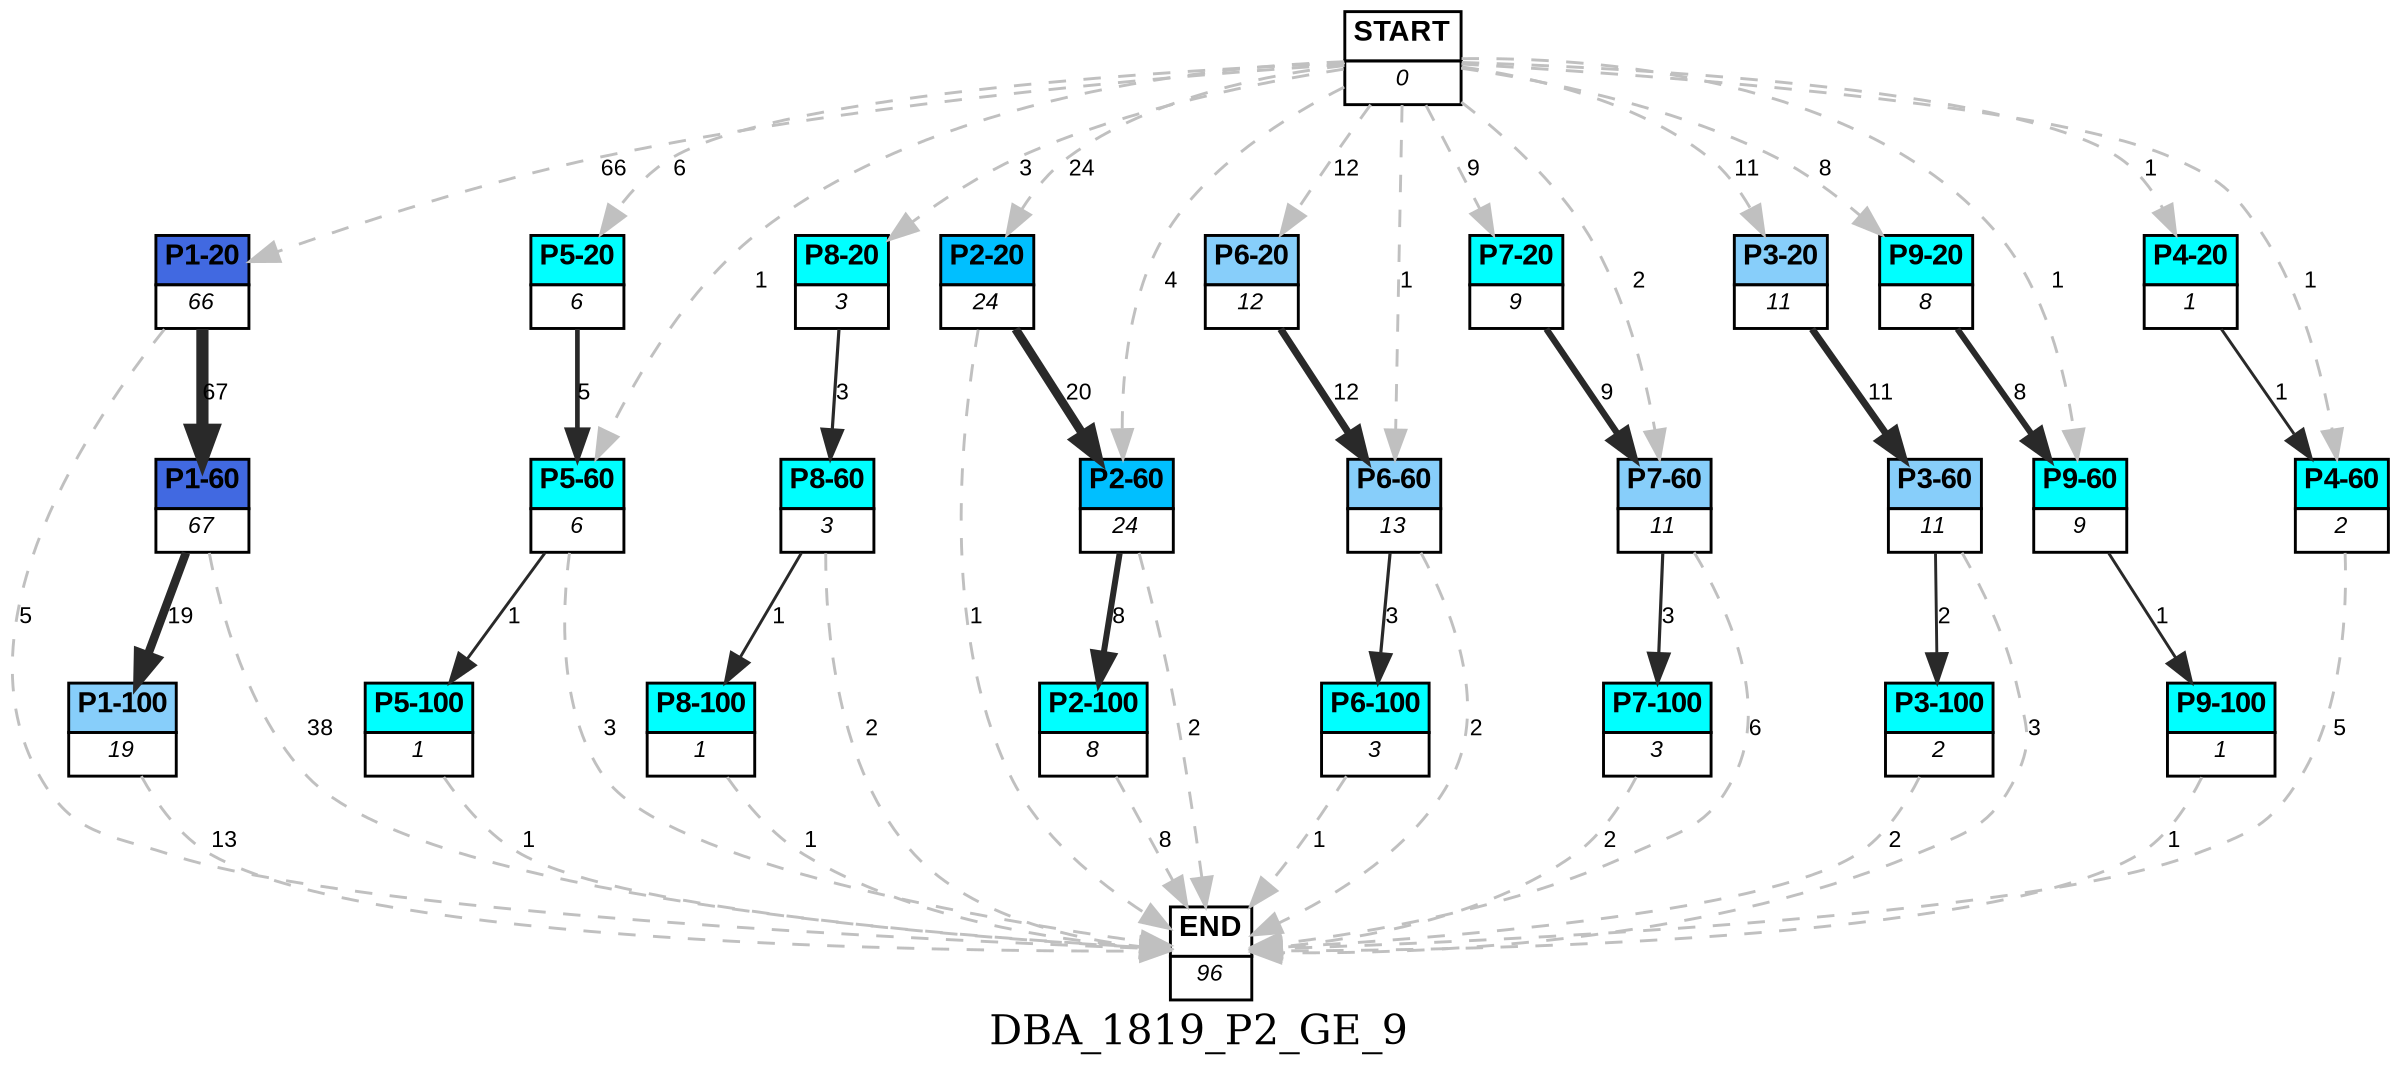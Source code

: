 digraph DBA_1819_P2_GE_9 {
	label=DBA_1819_P2_GE_9;
	dpi = 150
	size="16,11!";
	margin = 0;
"START" [shape=plain, label=<<table border="0" cellborder="1" cellspacing="0"><tr><td bgcolor="white"><FONT face="Arial" POINT-SIZE="10"><b>START</b></FONT></td></tr><tr><td bgcolor="white"><FONT face="Arial" POINT-SIZE="8"><i>0</i></FONT></td></tr></table>>]

"P1-20" [shape=plain, label=<<table border="0" cellborder="1" cellspacing="0"><tr><td bgcolor="royalblue"><FONT face="Arial" POINT-SIZE="10"><b>P1-20</b></FONT></td></tr><tr><td bgcolor="white"><FONT face="Arial" POINT-SIZE="8"><i>66</i></FONT></td></tr></table>>]

"P1-60" [shape=plain, label=<<table border="0" cellborder="1" cellspacing="0"><tr><td bgcolor="royalblue"><FONT face="Arial" POINT-SIZE="10"><b>P1-60</b></FONT></td></tr><tr><td bgcolor="white"><FONT face="Arial" POINT-SIZE="8"><i>67</i></FONT></td></tr></table>>]

"P5-20" [shape=plain, label=<<table border="0" cellborder="1" cellspacing="0"><tr><td bgcolor="aqua"><FONT face="Arial" POINT-SIZE="10"><b>P5-20</b></FONT></td></tr><tr><td bgcolor="white"><FONT face="Arial" POINT-SIZE="8"><i>6</i></FONT></td></tr></table>>]

"P5-60" [shape=plain, label=<<table border="0" cellborder="1" cellspacing="0"><tr><td bgcolor="aqua"><FONT face="Arial" POINT-SIZE="10"><b>P5-60</b></FONT></td></tr><tr><td bgcolor="white"><FONT face="Arial" POINT-SIZE="8"><i>6</i></FONT></td></tr></table>>]

"P8-20" [shape=plain, label=<<table border="0" cellborder="1" cellspacing="0"><tr><td bgcolor="aqua"><FONT face="Arial" POINT-SIZE="10"><b>P8-20</b></FONT></td></tr><tr><td bgcolor="white"><FONT face="Arial" POINT-SIZE="8"><i>3</i></FONT></td></tr></table>>]

"P8-60" [shape=plain, label=<<table border="0" cellborder="1" cellspacing="0"><tr><td bgcolor="aqua"><FONT face="Arial" POINT-SIZE="10"><b>P8-60</b></FONT></td></tr><tr><td bgcolor="white"><FONT face="Arial" POINT-SIZE="8"><i>3</i></FONT></td></tr></table>>]

"P2-20" [shape=plain, label=<<table border="0" cellborder="1" cellspacing="0"><tr><td bgcolor="deepskyblue"><FONT face="Arial" POINT-SIZE="10"><b>P2-20</b></FONT></td></tr><tr><td bgcolor="white"><FONT face="Arial" POINT-SIZE="8"><i>24</i></FONT></td></tr></table>>]

"P2-60" [shape=plain, label=<<table border="0" cellborder="1" cellspacing="0"><tr><td bgcolor="deepskyblue"><FONT face="Arial" POINT-SIZE="10"><b>P2-60</b></FONT></td></tr><tr><td bgcolor="white"><FONT face="Arial" POINT-SIZE="8"><i>24</i></FONT></td></tr></table>>]

"P6-20" [shape=plain, label=<<table border="0" cellborder="1" cellspacing="0"><tr><td bgcolor="lightskyblue"><FONT face="Arial" POINT-SIZE="10"><b>P6-20</b></FONT></td></tr><tr><td bgcolor="white"><FONT face="Arial" POINT-SIZE="8"><i>12</i></FONT></td></tr></table>>]

"P6-60" [shape=plain, label=<<table border="0" cellborder="1" cellspacing="0"><tr><td bgcolor="lightskyblue"><FONT face="Arial" POINT-SIZE="10"><b>P6-60</b></FONT></td></tr><tr><td bgcolor="white"><FONT face="Arial" POINT-SIZE="8"><i>13</i></FONT></td></tr></table>>]

"P1-100" [shape=plain, label=<<table border="0" cellborder="1" cellspacing="0"><tr><td bgcolor="lightskyblue"><FONT face="Arial" POINT-SIZE="10"><b>P1-100</b></FONT></td></tr><tr><td bgcolor="white"><FONT face="Arial" POINT-SIZE="8"><i>19</i></FONT></td></tr></table>>]

"P7-20" [shape=plain, label=<<table border="0" cellborder="1" cellspacing="0"><tr><td bgcolor="aqua"><FONT face="Arial" POINT-SIZE="10"><b>P7-20</b></FONT></td></tr><tr><td bgcolor="white"><FONT face="Arial" POINT-SIZE="8"><i>9</i></FONT></td></tr></table>>]

"P7-60" [shape=plain, label=<<table border="0" cellborder="1" cellspacing="0"><tr><td bgcolor="lightskyblue"><FONT face="Arial" POINT-SIZE="10"><b>P7-60</b></FONT></td></tr><tr><td bgcolor="white"><FONT face="Arial" POINT-SIZE="8"><i>11</i></FONT></td></tr></table>>]

"P3-20" [shape=plain, label=<<table border="0" cellborder="1" cellspacing="0"><tr><td bgcolor="lightskyblue"><FONT face="Arial" POINT-SIZE="10"><b>P3-20</b></FONT></td></tr><tr><td bgcolor="white"><FONT face="Arial" POINT-SIZE="8"><i>11</i></FONT></td></tr></table>>]

"P3-60" [shape=plain, label=<<table border="0" cellborder="1" cellspacing="0"><tr><td bgcolor="lightskyblue"><FONT face="Arial" POINT-SIZE="10"><b>P3-60</b></FONT></td></tr><tr><td bgcolor="white"><FONT face="Arial" POINT-SIZE="8"><i>11</i></FONT></td></tr></table>>]

"P9-20" [shape=plain, label=<<table border="0" cellborder="1" cellspacing="0"><tr><td bgcolor="aqua"><FONT face="Arial" POINT-SIZE="10"><b>P9-20</b></FONT></td></tr><tr><td bgcolor="white"><FONT face="Arial" POINT-SIZE="8"><i>8</i></FONT></td></tr></table>>]

"P9-60" [shape=plain, label=<<table border="0" cellborder="1" cellspacing="0"><tr><td bgcolor="aqua"><FONT face="Arial" POINT-SIZE="10"><b>P9-60</b></FONT></td></tr><tr><td bgcolor="white"><FONT face="Arial" POINT-SIZE="8"><i>9</i></FONT></td></tr></table>>]

"P2-100" [shape=plain, label=<<table border="0" cellborder="1" cellspacing="0"><tr><td bgcolor="aqua"><FONT face="Arial" POINT-SIZE="10"><b>P2-100</b></FONT></td></tr><tr><td bgcolor="white"><FONT face="Arial" POINT-SIZE="8"><i>8</i></FONT></td></tr></table>>]

"P4-20" [shape=plain, label=<<table border="0" cellborder="1" cellspacing="0"><tr><td bgcolor="aqua"><FONT face="Arial" POINT-SIZE="10"><b>P4-20</b></FONT></td></tr><tr><td bgcolor="white"><FONT face="Arial" POINT-SIZE="8"><i>1</i></FONT></td></tr></table>>]

"P4-60" [shape=plain, label=<<table border="0" cellborder="1" cellspacing="0"><tr><td bgcolor="aqua"><FONT face="Arial" POINT-SIZE="10"><b>P4-60</b></FONT></td></tr><tr><td bgcolor="white"><FONT face="Arial" POINT-SIZE="8"><i>2</i></FONT></td></tr></table>>]

"P7-100" [shape=plain, label=<<table border="0" cellborder="1" cellspacing="0"><tr><td bgcolor="aqua"><FONT face="Arial" POINT-SIZE="10"><b>P7-100</b></FONT></td></tr><tr><td bgcolor="white"><FONT face="Arial" POINT-SIZE="8"><i>3</i></FONT></td></tr></table>>]

"P6-100" [shape=plain, label=<<table border="0" cellborder="1" cellspacing="0"><tr><td bgcolor="aqua"><FONT face="Arial" POINT-SIZE="10"><b>P6-100</b></FONT></td></tr><tr><td bgcolor="white"><FONT face="Arial" POINT-SIZE="8"><i>3</i></FONT></td></tr></table>>]

"P3-100" [shape=plain, label=<<table border="0" cellborder="1" cellspacing="0"><tr><td bgcolor="aqua"><FONT face="Arial" POINT-SIZE="10"><b>P3-100</b></FONT></td></tr><tr><td bgcolor="white"><FONT face="Arial" POINT-SIZE="8"><i>2</i></FONT></td></tr></table>>]

"P5-100" [shape=plain, label=<<table border="0" cellborder="1" cellspacing="0"><tr><td bgcolor="aqua"><FONT face="Arial" POINT-SIZE="10"><b>P5-100</b></FONT></td></tr><tr><td bgcolor="white"><FONT face="Arial" POINT-SIZE="8"><i>1</i></FONT></td></tr></table>>]

"P8-100" [shape=plain, label=<<table border="0" cellborder="1" cellspacing="0"><tr><td bgcolor="aqua"><FONT face="Arial" POINT-SIZE="10"><b>P8-100</b></FONT></td></tr><tr><td bgcolor="white"><FONT face="Arial" POINT-SIZE="8"><i>1</i></FONT></td></tr></table>>]

"P9-100" [shape=plain, label=<<table border="0" cellborder="1" cellspacing="0"><tr><td bgcolor="aqua"><FONT face="Arial" POINT-SIZE="10"><b>P9-100</b></FONT></td></tr><tr><td bgcolor="white"><FONT face="Arial" POINT-SIZE="8"><i>1</i></FONT></td></tr></table>>]

"END" [shape=plain, label=<<table border="0" cellborder="1" cellspacing="0"><tr><td bgcolor="white"><FONT face="Arial" POINT-SIZE="10"><b>END</b></FONT></td></tr><tr><td bgcolor="white"><FONT face="Arial" POINT-SIZE="8"><i>96</i></FONT></td></tr></table>>]

"START" -> "P1-20" [ style = dashed color=grey label ="66" labelfloat=false fontname="Arial" fontsize=8]

"START" -> "P5-20" [ style = dashed color=grey label ="6" labelfloat=false fontname="Arial" fontsize=8]

"START" -> "P5-60" [ style = dashed color=grey label ="1" labelfloat=false fontname="Arial" fontsize=8]

"START" -> "P8-20" [ style = dashed color=grey label ="3" labelfloat=false fontname="Arial" fontsize=8]

"START" -> "P2-20" [ style = dashed color=grey label ="24" labelfloat=false fontname="Arial" fontsize=8]

"START" -> "P2-60" [ style = dashed color=grey label ="4" labelfloat=false fontname="Arial" fontsize=8]

"START" -> "P6-20" [ style = dashed color=grey label ="12" labelfloat=false fontname="Arial" fontsize=8]

"START" -> "P6-60" [ style = dashed color=grey label ="1" labelfloat=false fontname="Arial" fontsize=8]

"START" -> "P7-20" [ style = dashed color=grey label ="9" labelfloat=false fontname="Arial" fontsize=8]

"START" -> "P7-60" [ style = dashed color=grey label ="2" labelfloat=false fontname="Arial" fontsize=8]

"START" -> "P3-20" [ style = dashed color=grey label ="11" labelfloat=false fontname="Arial" fontsize=8]

"START" -> "P9-20" [ style = dashed color=grey label ="8" labelfloat=false fontname="Arial" fontsize=8]

"START" -> "P9-60" [ style = dashed color=grey label ="1" labelfloat=false fontname="Arial" fontsize=8]

"START" -> "P4-20" [ style = dashed color=grey label ="1" labelfloat=false fontname="Arial" fontsize=8]

"START" -> "P4-60" [ style = dashed color=grey label ="1" labelfloat=false fontname="Arial" fontsize=8]

"P1-20" -> "P1-60" [ color=grey16 penwidth = "4.20469261939097"label ="67" labelfloat=false fontname="Arial" fontsize=8]

"P1-20" -> "END" [ style = dashed color=grey label ="5" labelfloat=false fontname="Arial" fontsize=8]

"P1-60" -> "P1-100" [ color=grey16 penwidth = "2.94443897916644"label ="19" labelfloat=false fontname="Arial" fontsize=8]

"P1-60" -> "END" [ style = dashed color=grey label ="38" labelfloat=false fontname="Arial" fontsize=8]

"P5-20" -> "P5-60" [ color=grey16 penwidth = "1.6094379124341"label ="5" labelfloat=false fontname="Arial" fontsize=8]

"P5-60" -> "P5-100" [ color=grey16 penwidth = "1"label ="1" labelfloat=false fontname="Arial" fontsize=8]

"P5-60" -> "END" [ style = dashed color=grey label ="3" labelfloat=false fontname="Arial" fontsize=8]

"P8-20" -> "P8-60" [ color=grey16 penwidth = "1.09861228866811"label ="3" labelfloat=false fontname="Arial" fontsize=8]

"P8-60" -> "P8-100" [ color=grey16 penwidth = "1"label ="1" labelfloat=false fontname="Arial" fontsize=8]

"P8-60" -> "END" [ style = dashed color=grey label ="2" labelfloat=false fontname="Arial" fontsize=8]

"P2-20" -> "P2-60" [ color=grey16 penwidth = "2.99573227355399"label ="20" labelfloat=false fontname="Arial" fontsize=8]

"P2-20" -> "END" [ style = dashed color=grey label ="1" labelfloat=false fontname="Arial" fontsize=8]

"P2-60" -> "P2-100" [ color=grey16 penwidth = "2.07944154167984"label ="8" labelfloat=false fontname="Arial" fontsize=8]

"P2-60" -> "END" [ style = dashed color=grey label ="2" labelfloat=false fontname="Arial" fontsize=8]

"P6-20" -> "P6-60" [ color=grey16 penwidth = "2.484906649788"label ="12" labelfloat=false fontname="Arial" fontsize=8]

"P6-60" -> "P6-100" [ color=grey16 penwidth = "1.09861228866811"label ="3" labelfloat=false fontname="Arial" fontsize=8]

"P6-60" -> "END" [ style = dashed color=grey label ="2" labelfloat=false fontname="Arial" fontsize=8]

"P1-100" -> "END" [ style = dashed color=grey label ="13" labelfloat=false fontname="Arial" fontsize=8]

"P7-20" -> "P7-60" [ color=grey16 penwidth = "2.19722457733622"label ="9" labelfloat=false fontname="Arial" fontsize=8]

"P7-60" -> "P7-100" [ color=grey16 penwidth = "1.09861228866811"label ="3" labelfloat=false fontname="Arial" fontsize=8]

"P7-60" -> "END" [ style = dashed color=grey label ="6" labelfloat=false fontname="Arial" fontsize=8]

"P3-20" -> "P3-60" [ color=grey16 penwidth = "2.39789527279837"label ="11" labelfloat=false fontname="Arial" fontsize=8]

"P3-60" -> "P3-100" [ color=grey16 penwidth = "1"label ="2" labelfloat=false fontname="Arial" fontsize=8]

"P3-60" -> "END" [ style = dashed color=grey label ="3" labelfloat=false fontname="Arial" fontsize=8]

"P9-20" -> "P9-60" [ color=grey16 penwidth = "2.07944154167984"label ="8" labelfloat=false fontname="Arial" fontsize=8]

"P9-60" -> "P9-100" [ color=grey16 penwidth = "1"label ="1" labelfloat=false fontname="Arial" fontsize=8]

"P2-100" -> "END" [ style = dashed color=grey label ="8" labelfloat=false fontname="Arial" fontsize=8]

"P4-20" -> "P4-60" [ color=grey16 penwidth = "1"label ="1" labelfloat=false fontname="Arial" fontsize=8]

"P4-60" -> "END" [ style = dashed color=grey label ="5" labelfloat=false fontname="Arial" fontsize=8]

"P7-100" -> "END" [ style = dashed color=grey label ="2" labelfloat=false fontname="Arial" fontsize=8]

"P6-100" -> "END" [ style = dashed color=grey label ="1" labelfloat=false fontname="Arial" fontsize=8]

"P3-100" -> "END" [ style = dashed color=grey label ="2" labelfloat=false fontname="Arial" fontsize=8]

"P5-100" -> "END" [ style = dashed color=grey label ="1" labelfloat=false fontname="Arial" fontsize=8]

"P8-100" -> "END" [ style = dashed color=grey label ="1" labelfloat=false fontname="Arial" fontsize=8]

"P9-100" -> "END" [ style = dashed color=grey label ="1" labelfloat=false fontname="Arial" fontsize=8]

}
